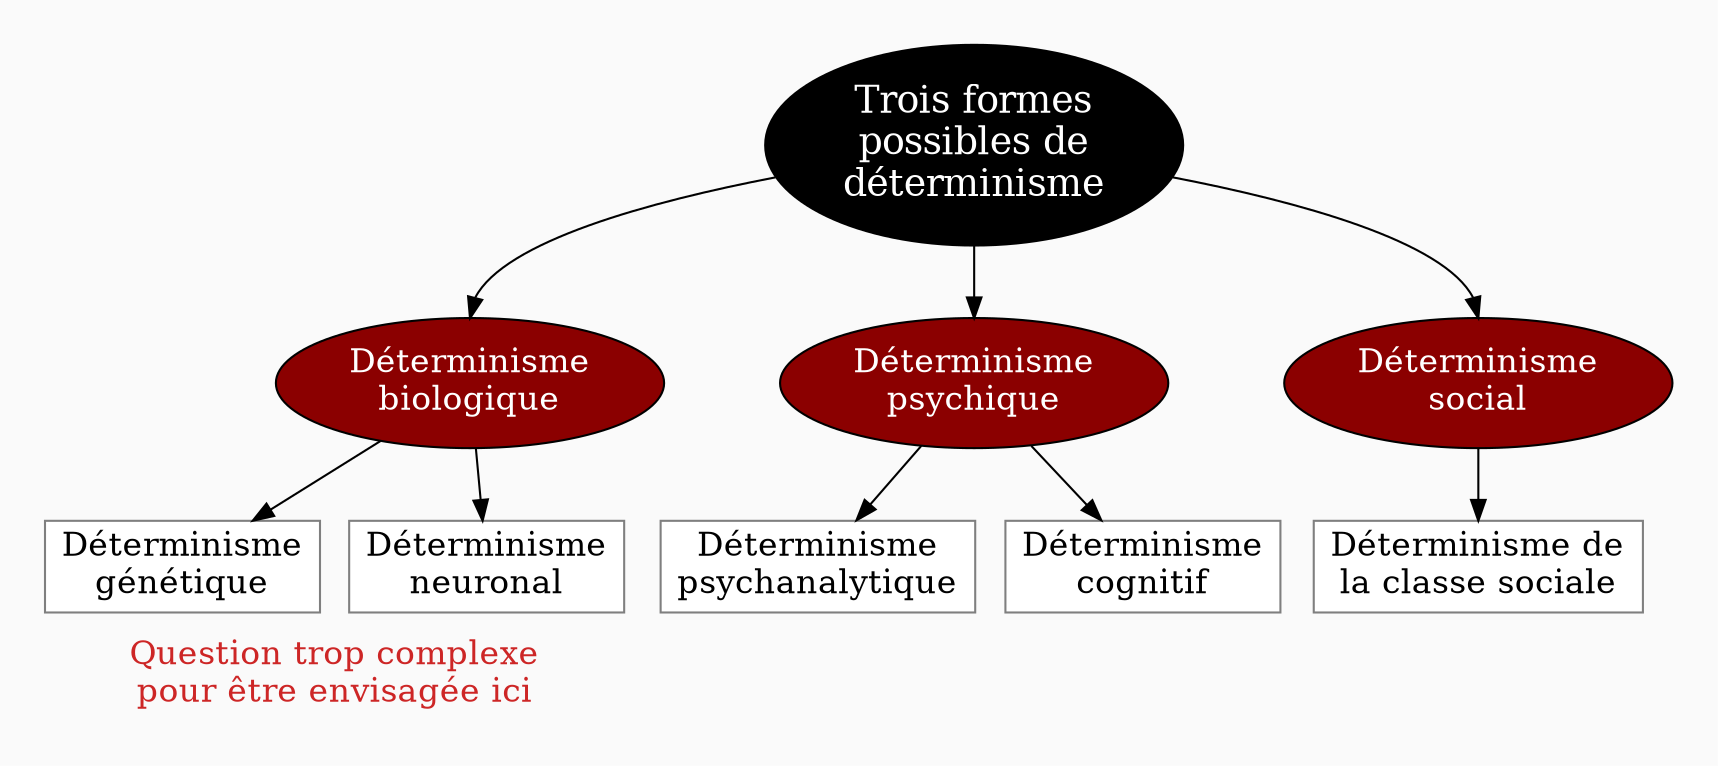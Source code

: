 digraph G {
// Template : diagram
// Usage : 
// rankdir=LR
splines=true
//splines=curved
bgcolor=grey98
pad=0.3
style=filled
edge[minlen=4]
node[style=filled, fontcolor=white]
ranksep=0.1
nodesep=0.2

// NIVEAU 1
node[fillcolor=12, fontsize=18]
a1[label="Trois formes
possibles de
déterminisme"]

// NIVEAU 2
node[fillcolor=red4, fontsize=16]
a1->{
b1[label="Déterminisme
biologique"]    
b2[label="Déterminisme
psychique"]
b3[label="Déterminisme
social"]
}[headport=n]

{rank=same;b1->b2->b3[style=invis, minlen=4]}

node[fontcolor=black]
// NIVEAU 3 (sans intermédiaire)
node [shape=box, fillcolor=white, color=grey50]
// c1[label=""]
b1->{c1,c2}
c1[label="Déterminisme
génétique"]
c2[label="Déterminisme
neuronal"]

b2->{c3,c4}
c3[label="Déterminisme
psychanalytique"]
c4[label="Déterminisme
cognitif"]

b3->c5
c5[label="Déterminisme de
la classe sociale"]


// INTERMÉDIAIRE AVANT NIVEAU 3
node[fillcolor=grey78, shape=oval]
// [arrowhead=none]
// bc1[label=""]

// NIVEAU 3 (avec intermédiaire)
node[fillcolor=white, shape=box, color=grey50]
// c1[label=""]

// NIVEAU 4
node[style="filled,rounded", fillcolor=white, shape=box, color=grey50]
// d1[label=""]

// ÉTIQUETTES EN ROUGE
node[shape=plaintext, fontcolor=firebrick3, fillcolor=grey98]
// e1[label=< <B>= Titre</B><BR /><BR />Contenu<BR /> >]
// e1[label=""]
// ->e1[minlen=1, style=invis]

{c1,c2}->e1[minlen=1, style=invis]
e1[label="Question trop complexe
pour être envisagée ici"]

// REMARQUES EN BLEU
node[color=blue, shape=box, margin=0.07, fontcolor=black, fontsize=12, style="dashed", penwidth=0.6]
edge[color=blue, arrowhead="none", xlabel="", style="dashed", penwidth=0.6]
// r1[label=""]
// {rank=same;->r1}
// {rank=same;r1->[dir=back]}

}
